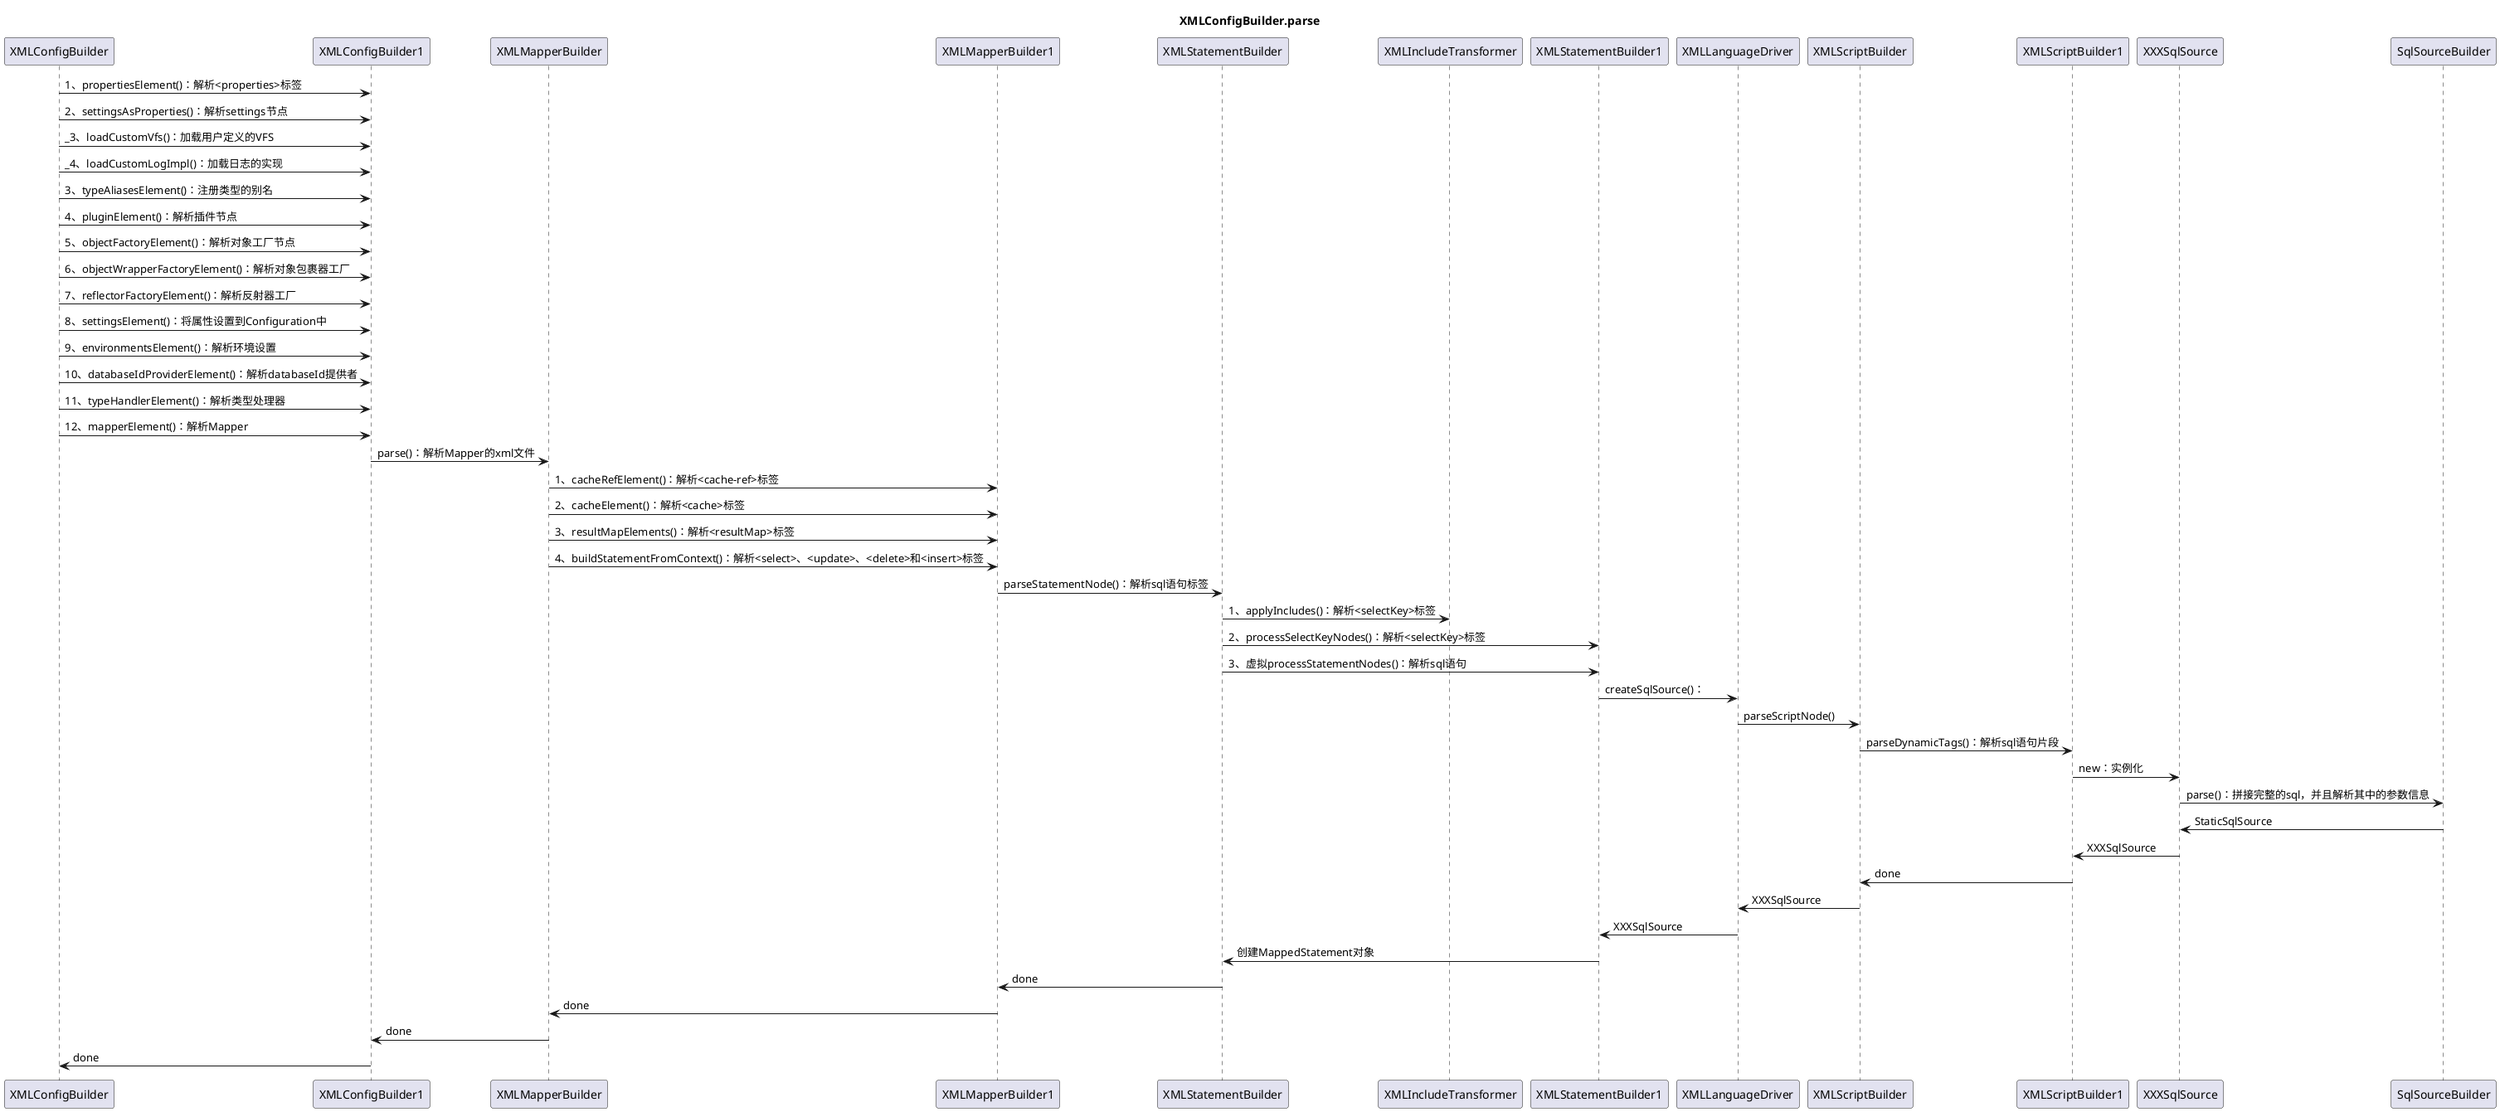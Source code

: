 @startuml
title XMLConfigBuilder.parse

XMLConfigBuilder -> XMLConfigBuilder1:1、propertiesElement()：解析<properties>标签
XMLConfigBuilder -> XMLConfigBuilder1:2、settingsAsProperties()：解析settings节点
XMLConfigBuilder -> XMLConfigBuilder1:_3、loadCustomVfs()：加载用户定义的VFS
XMLConfigBuilder -> XMLConfigBuilder1:_4、loadCustomLogImpl()：加载日志的实现
XMLConfigBuilder -> XMLConfigBuilder1:3、typeAliasesElement()：注册类型的别名
XMLConfigBuilder -> XMLConfigBuilder1:4、pluginElement()：解析插件节点
XMLConfigBuilder -> XMLConfigBuilder1:5、objectFactoryElement()：解析对象工厂节点
XMLConfigBuilder -> XMLConfigBuilder1:6、objectWrapperFactoryElement()：解析对象包裹器工厂
XMLConfigBuilder -> XMLConfigBuilder1:7、reflectorFactoryElement()：解析反射器工厂
XMLConfigBuilder -> XMLConfigBuilder1:8、settingsElement()：将属性设置到Configuration中
XMLConfigBuilder -> XMLConfigBuilder1:9、environmentsElement()：解析环境设置
XMLConfigBuilder -> XMLConfigBuilder1:10、databaseIdProviderElement()：解析databaseId提供者
XMLConfigBuilder -> XMLConfigBuilder1:11、typeHandlerElement()：解析类型处理器
XMLConfigBuilder -> XMLConfigBuilder1:12、mapperElement()：解析Mapper
'''''''''''''''''''''''''''''''''''''''''''''''''''''''''
XMLConfigBuilder1 -> XMLMapperBuilder:parse()：解析Mapper的xml文件
XMLMapperBuilder -> XMLMapperBuilder1:1、cacheRefElement()：解析<cache-ref>标签
XMLMapperBuilder -> XMLMapperBuilder1:2、cacheElement()：解析<cache>标签
XMLMapperBuilder -> XMLMapperBuilder1:3、resultMapElements()：解析<resultMap>标签
XMLMapperBuilder -> XMLMapperBuilder1:4、buildStatementFromContext()：解析<select>、<update>、<delete>和<insert>标签
'''''''''''''''''''''''''''''''''''''''''''''''''''''''''
XMLMapperBuilder1 -> XMLStatementBuilder:parseStatementNode()：解析sql语句标签
XMLStatementBuilder -> XMLIncludeTransformer: 1、applyIncludes()：解析<selectKey>标签
XMLStatementBuilder -> XMLStatementBuilder1: 2、processSelectKeyNodes()：解析<selectKey>标签
XMLStatementBuilder -> XMLStatementBuilder1: 3、虚拟processStatementNodes()：解析sql语句
XMLStatementBuilder1 -> XMLLanguageDriver: createSqlSource()：
'''''''''''''''''''''''''''''''''''''''''''''''''''''''''
XMLLanguageDriver -> XMLScriptBuilder: parseScriptNode()

'''''''''''''''''''''''''''''''''''''''''''''''''''''''''
XMLScriptBuilder -> XMLScriptBuilder1: parseDynamicTags()：解析sql语句片段
'''''''''''''''''''''''''''''''''''''''''''''''''''''''''
XMLScriptBuilder1 -> XXXSqlSource: new：实例化
'''''''''''''''''''''''''''''''''''''''''''''''''''''''''
XXXSqlSource -> SqlSourceBuilder:parse()：拼接完整的sql，并且解析其中的参数信息
SqlSourceBuilder -> XXXSqlSource: StaticSqlSource
XXXSqlSource -> XMLScriptBuilder1: XXXSqlSource
XMLScriptBuilder1 -> XMLScriptBuilder:done
XMLScriptBuilder -> XMLLanguageDriver:XXXSqlSource
XMLLanguageDriver -> XMLStatementBuilder1:XXXSqlSource
XMLStatementBuilder1 -> XMLStatementBuilder: 创建MappedStatement对象
XMLStatementBuilder -> XMLMapperBuilder1:done
XMLMapperBuilder1 -> XMLMapperBuilder:done
XMLMapperBuilder -> XMLConfigBuilder1:done
XMLConfigBuilder1 -> XMLConfigBuilder:done

@enduml